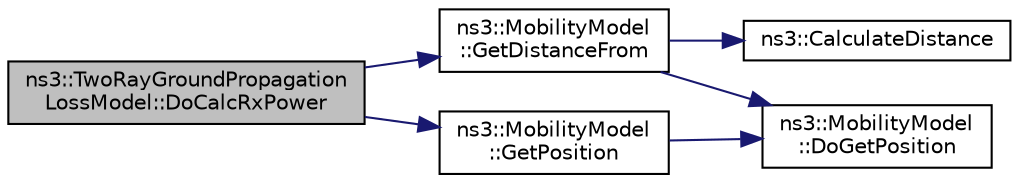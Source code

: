 digraph "ns3::TwoRayGroundPropagationLossModel::DoCalcRxPower"
{
 // LATEX_PDF_SIZE
  edge [fontname="Helvetica",fontsize="10",labelfontname="Helvetica",labelfontsize="10"];
  node [fontname="Helvetica",fontsize="10",shape=record];
  rankdir="LR";
  Node1 [label="ns3::TwoRayGroundPropagation\lLossModel::DoCalcRxPower",height=0.2,width=0.4,color="black", fillcolor="grey75", style="filled", fontcolor="black",tooltip="Returns the Rx Power taking into account only the particular PropagationLossModel."];
  Node1 -> Node2 [color="midnightblue",fontsize="10",style="solid",fontname="Helvetica"];
  Node2 [label="ns3::MobilityModel\l::GetDistanceFrom",height=0.2,width=0.4,color="black", fillcolor="white", style="filled",URL="$classns3_1_1_mobility_model.html#a3eadc9abaf084587d5aa9e5d92e613fe",tooltip=" "];
  Node2 -> Node3 [color="midnightblue",fontsize="10",style="solid",fontname="Helvetica"];
  Node3 [label="ns3::CalculateDistance",height=0.2,width=0.4,color="black", fillcolor="white", style="filled",URL="$namespacens3.html#aaae60adf695e280c4882ced6041d1628",tooltip=" "];
  Node2 -> Node4 [color="midnightblue",fontsize="10",style="solid",fontname="Helvetica"];
  Node4 [label="ns3::MobilityModel\l::DoGetPosition",height=0.2,width=0.4,color="black", fillcolor="white", style="filled",URL="$classns3_1_1_mobility_model.html#a518f70bd8cb78d0031f9a26572434c34",tooltip=" "];
  Node1 -> Node5 [color="midnightblue",fontsize="10",style="solid",fontname="Helvetica"];
  Node5 [label="ns3::MobilityModel\l::GetPosition",height=0.2,width=0.4,color="black", fillcolor="white", style="filled",URL="$classns3_1_1_mobility_model.html#aee61a90f5598aea280747cf96f3ee853",tooltip=" "];
  Node5 -> Node4 [color="midnightblue",fontsize="10",style="solid",fontname="Helvetica"];
}
